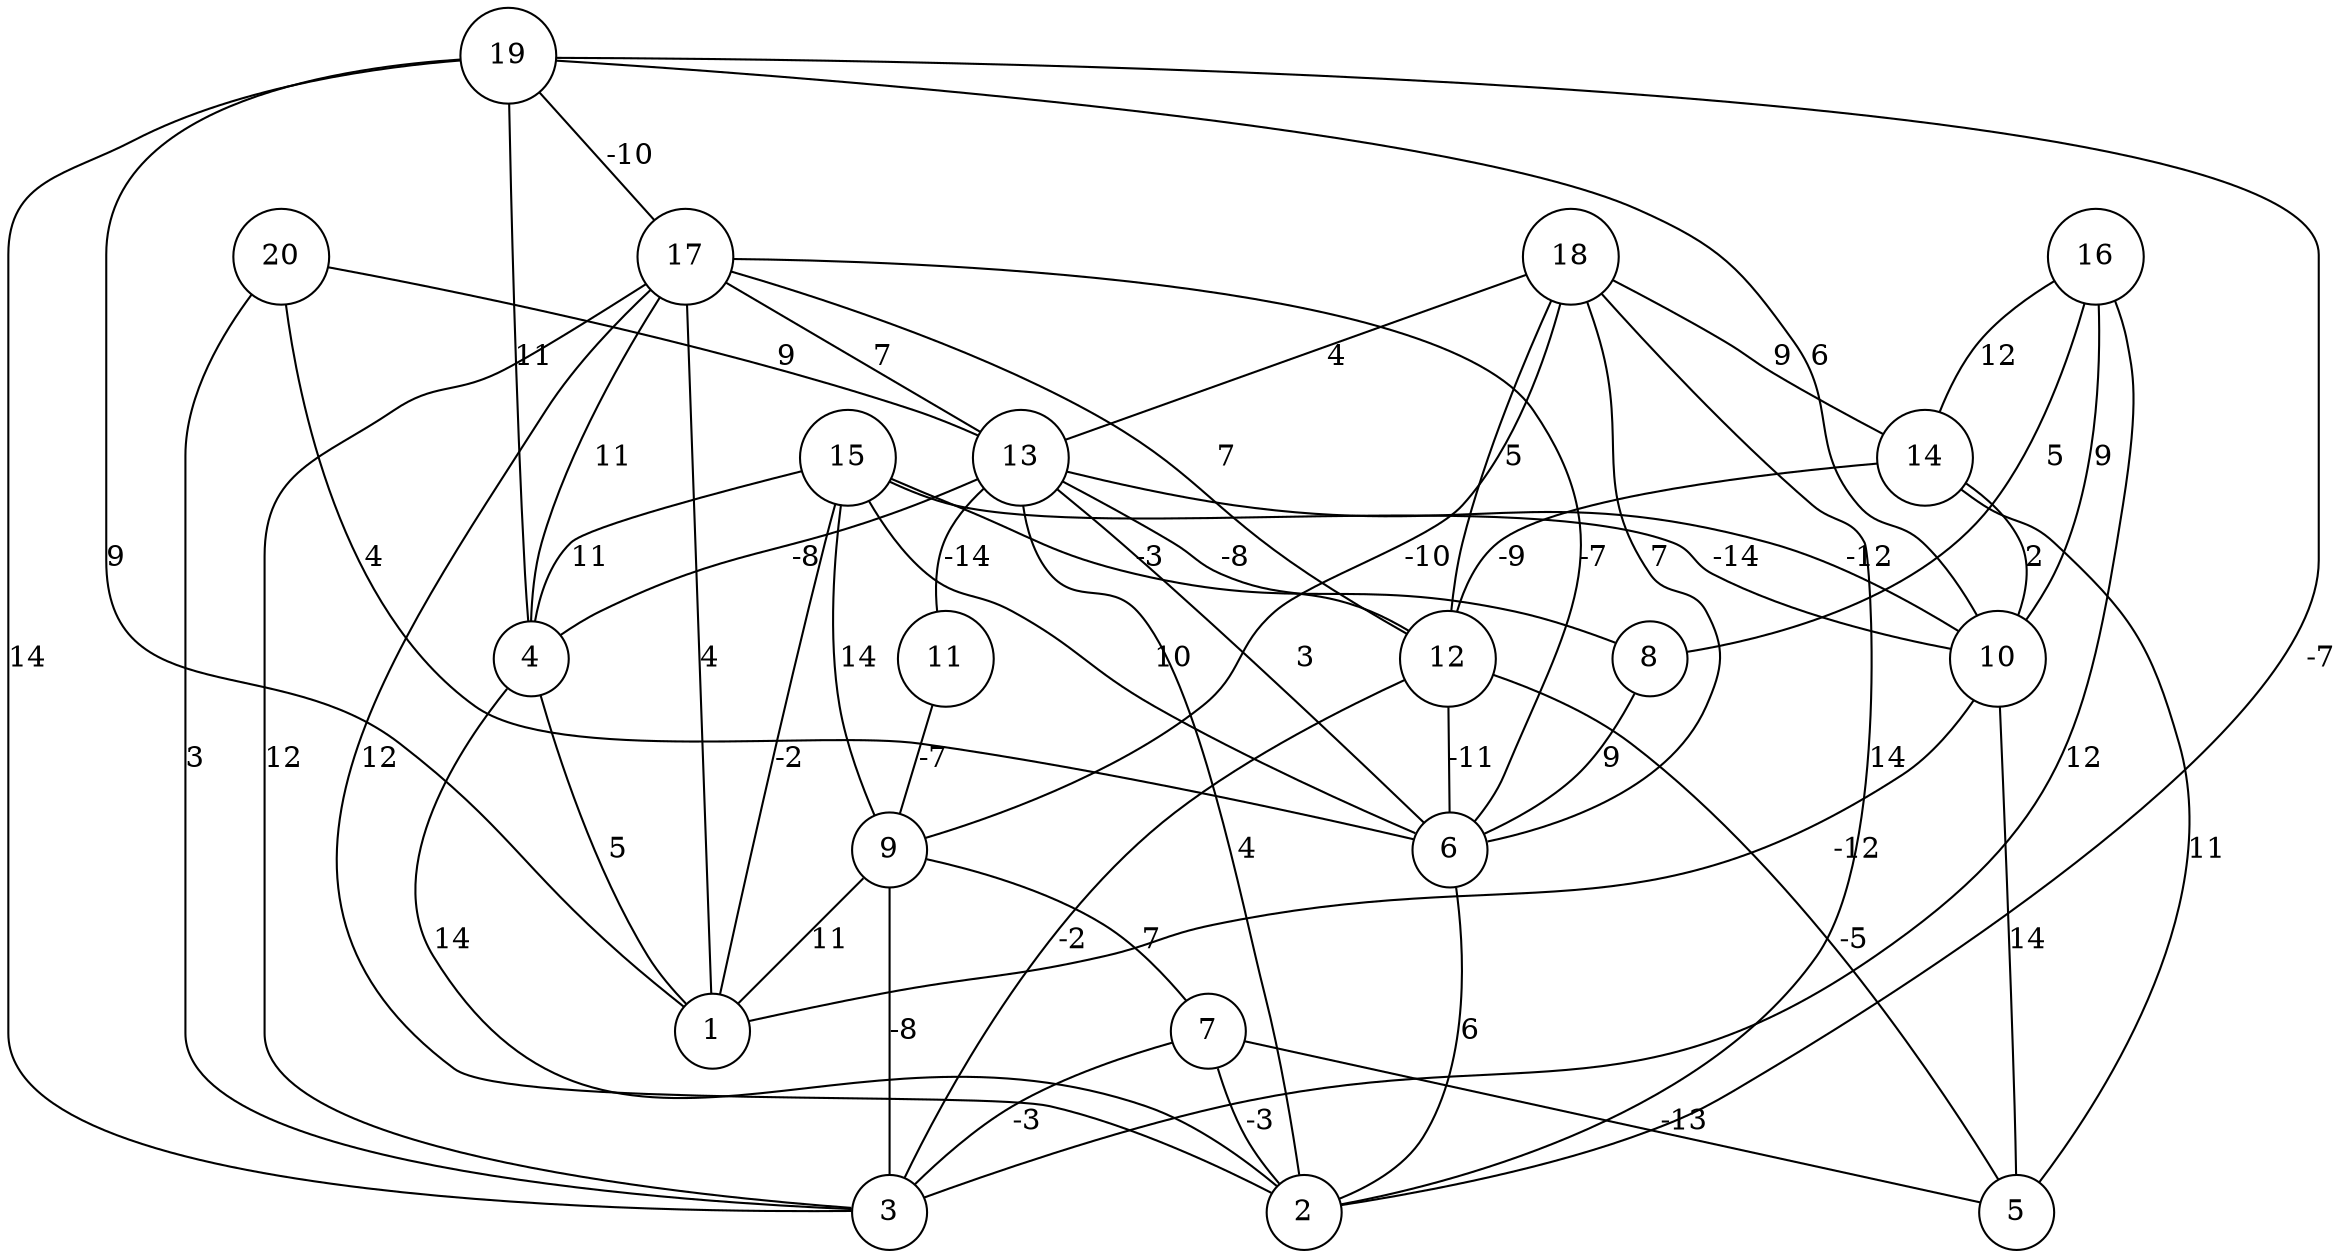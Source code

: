 graph { 
	 fontname="Helvetica,Arial,sans-serif" 
	 node [shape = circle]; 
	 20 -- 3 [label = "3"];
	 20 -- 6 [label = "4"];
	 20 -- 13 [label = "9"];
	 19 -- 1 [label = "9"];
	 19 -- 2 [label = "-7"];
	 19 -- 3 [label = "14"];
	 19 -- 4 [label = "11"];
	 19 -- 10 [label = "6"];
	 19 -- 17 [label = "-10"];
	 18 -- 2 [label = "14"];
	 18 -- 6 [label = "7"];
	 18 -- 9 [label = "-10"];
	 18 -- 12 [label = "5"];
	 18 -- 13 [label = "4"];
	 18 -- 14 [label = "9"];
	 17 -- 1 [label = "4"];
	 17 -- 2 [label = "12"];
	 17 -- 3 [label = "12"];
	 17 -- 4 [label = "11"];
	 17 -- 6 [label = "-7"];
	 17 -- 12 [label = "7"];
	 17 -- 13 [label = "7"];
	 16 -- 3 [label = "12"];
	 16 -- 8 [label = "5"];
	 16 -- 10 [label = "9"];
	 16 -- 14 [label = "12"];
	 15 -- 1 [label = "-2"];
	 15 -- 4 [label = "11"];
	 15 -- 6 [label = "10"];
	 15 -- 8 [label = "-3"];
	 15 -- 9 [label = "14"];
	 15 -- 10 [label = "-14"];
	 14 -- 5 [label = "11"];
	 14 -- 10 [label = "2"];
	 14 -- 12 [label = "-9"];
	 13 -- 2 [label = "4"];
	 13 -- 4 [label = "-8"];
	 13 -- 6 [label = "3"];
	 13 -- 10 [label = "-12"];
	 13 -- 11 [label = "-14"];
	 13 -- 12 [label = "-8"];
	 12 -- 3 [label = "-2"];
	 12 -- 5 [label = "-5"];
	 12 -- 6 [label = "-11"];
	 11 -- 9 [label = "-7"];
	 10 -- 1 [label = "-12"];
	 10 -- 5 [label = "14"];
	 9 -- 1 [label = "11"];
	 9 -- 3 [label = "-8"];
	 9 -- 7 [label = "7"];
	 8 -- 6 [label = "9"];
	 7 -- 2 [label = "-3"];
	 7 -- 3 [label = "-3"];
	 7 -- 5 [label = "-13"];
	 6 -- 2 [label = "6"];
	 4 -- 1 [label = "5"];
	 4 -- 2 [label = "14"];
	 1;
	 2;
	 3;
	 4;
	 5;
	 6;
	 7;
	 8;
	 9;
	 10;
	 11;
	 12;
	 13;
	 14;
	 15;
	 16;
	 17;
	 18;
	 19;
	 20;
}
